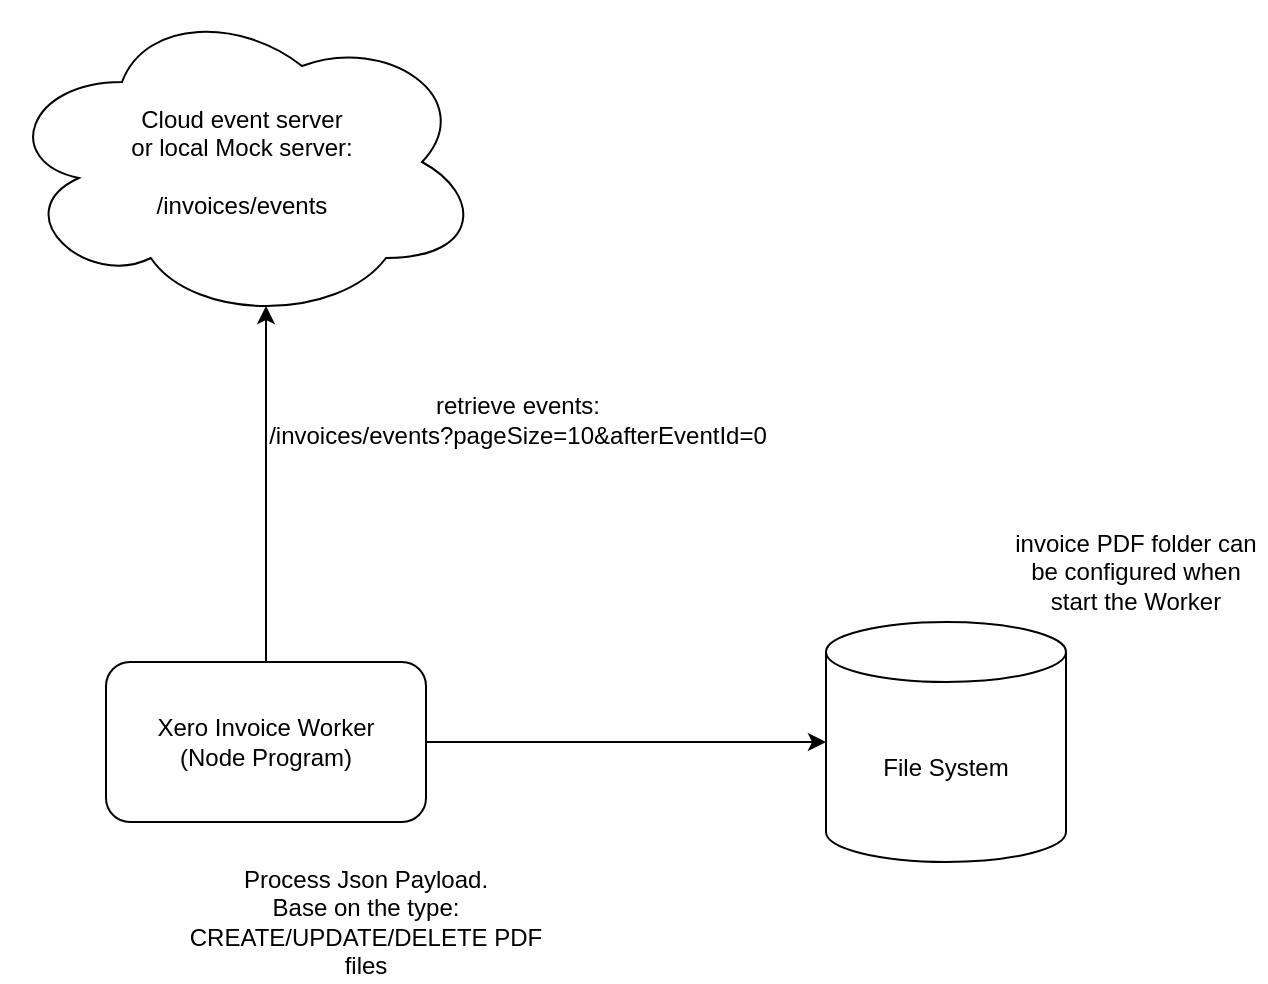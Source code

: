<mxfile version="14.0.1" type="device"><diagram id="R3dcQUySITKB53hCV2Uc" name="Page-1"><mxGraphModel dx="1426" dy="793" grid="1" gridSize="10" guides="1" tooltips="1" connect="1" arrows="1" fold="1" page="1" pageScale="1" pageWidth="827" pageHeight="1169" math="0" shadow="0"><root><mxCell id="0"/><mxCell id="1" parent="0"/><mxCell id="bBHF_QHdp3qrdFuysirC-1" value="Cloud event server &lt;br&gt;or local Mock server:&lt;br&gt;&lt;br&gt;/invoices/events" style="ellipse;shape=cloud;whiteSpace=wrap;html=1;" vertex="1" parent="1"><mxGeometry x="118" y="140" width="240" height="160" as="geometry"/></mxCell><mxCell id="bBHF_QHdp3qrdFuysirC-4" style="edgeStyle=orthogonalEdgeStyle;rounded=0;orthogonalLoop=1;jettySize=auto;html=1;exitX=0.5;exitY=0;exitDx=0;exitDy=0;entryX=0.55;entryY=0.95;entryDx=0;entryDy=0;entryPerimeter=0;" edge="1" parent="1" source="bBHF_QHdp3qrdFuysirC-3" target="bBHF_QHdp3qrdFuysirC-1"><mxGeometry relative="1" as="geometry"/></mxCell><mxCell id="bBHF_QHdp3qrdFuysirC-8" style="edgeStyle=orthogonalEdgeStyle;rounded=0;orthogonalLoop=1;jettySize=auto;html=1;exitX=1;exitY=0.5;exitDx=0;exitDy=0;entryX=0;entryY=0.5;entryDx=0;entryDy=0;entryPerimeter=0;" edge="1" parent="1" source="bBHF_QHdp3qrdFuysirC-3" target="bBHF_QHdp3qrdFuysirC-6"><mxGeometry relative="1" as="geometry"/></mxCell><mxCell id="bBHF_QHdp3qrdFuysirC-3" value="Xero Invoice Worker&lt;br&gt;(Node Program)" style="rounded=1;whiteSpace=wrap;html=1;" vertex="1" parent="1"><mxGeometry x="170" y="470" width="160" height="80" as="geometry"/></mxCell><mxCell id="bBHF_QHdp3qrdFuysirC-5" value="retrieve events:&lt;br&gt;/invoices/events?pageSize=10&amp;amp;afterEventId=0" style="text;html=1;strokeColor=none;fillColor=none;align=center;verticalAlign=middle;whiteSpace=wrap;rounded=0;" vertex="1" parent="1"><mxGeometry x="240" y="330" width="272" height="38" as="geometry"/></mxCell><mxCell id="bBHF_QHdp3qrdFuysirC-6" value="File System" style="shape=cylinder3;whiteSpace=wrap;html=1;boundedLbl=1;backgroundOutline=1;size=15;" vertex="1" parent="1"><mxGeometry x="530" y="450" width="120" height="120" as="geometry"/></mxCell><mxCell id="bBHF_QHdp3qrdFuysirC-7" value="Process Json Payload.&lt;br&gt;Base on the type: CREATE/UPDATE/DELETE PDF files" style="text;html=1;strokeColor=none;fillColor=none;align=center;verticalAlign=middle;whiteSpace=wrap;rounded=0;" vertex="1" parent="1"><mxGeometry x="200" y="570" width="200" height="60" as="geometry"/></mxCell><mxCell id="bBHF_QHdp3qrdFuysirC-9" value="invoice PDF folder can be configured when start the Worker" style="text;html=1;strokeColor=none;fillColor=none;align=center;verticalAlign=middle;whiteSpace=wrap;rounded=0;" vertex="1" parent="1"><mxGeometry x="620" y="400" width="130" height="50" as="geometry"/></mxCell></root></mxGraphModel></diagram></mxfile>